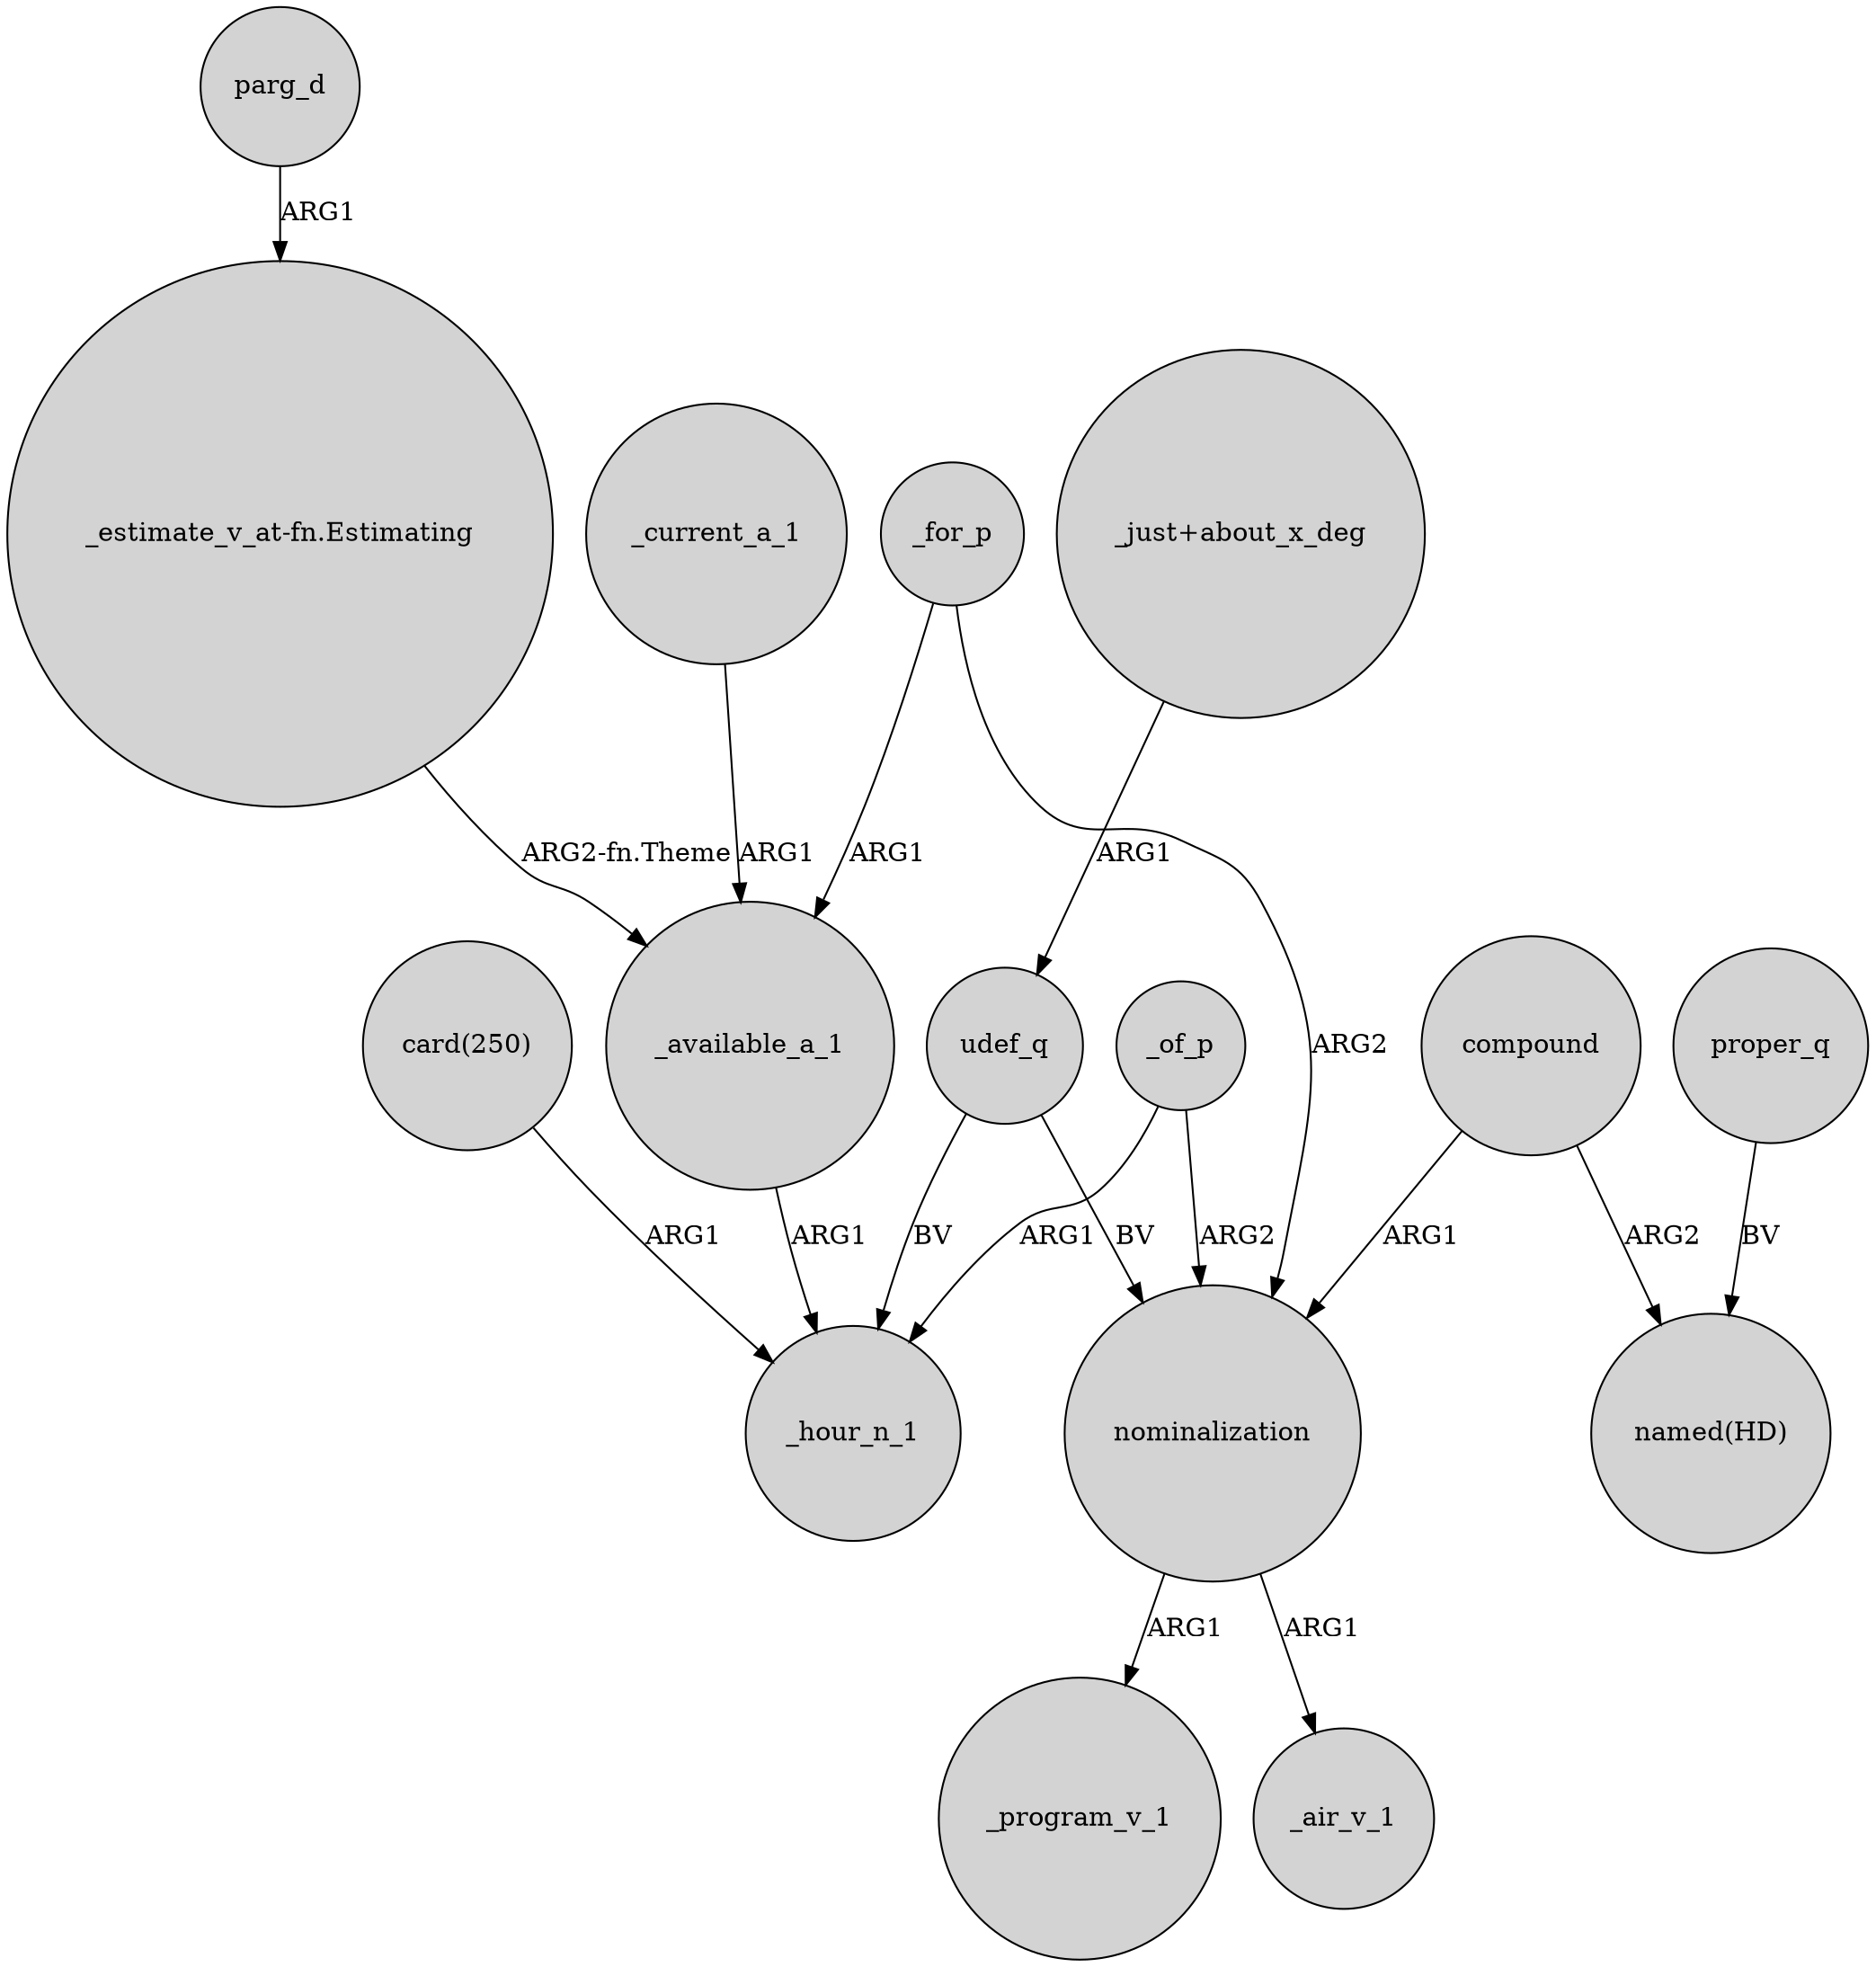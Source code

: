 digraph {
	node [shape=circle style=filled]
	_for_p -> nominalization [label=ARG2]
	"card(250)" -> _hour_n_1 [label=ARG1]
	"_just+about_x_deg" -> udef_q [label=ARG1]
	_available_a_1 -> _hour_n_1 [label=ARG1]
	_of_p -> nominalization [label=ARG2]
	compound -> "named(HD)" [label=ARG2]
	nominalization -> _program_v_1 [label=ARG1]
	nominalization -> _air_v_1 [label=ARG1]
	_of_p -> _hour_n_1 [label=ARG1]
	compound -> nominalization [label=ARG1]
	_for_p -> _available_a_1 [label=ARG1]
	"_estimate_v_at-fn.Estimating" -> _available_a_1 [label="ARG2-fn.Theme"]
	udef_q -> nominalization [label=BV]
	_current_a_1 -> _available_a_1 [label=ARG1]
	parg_d -> "_estimate_v_at-fn.Estimating" [label=ARG1]
	proper_q -> "named(HD)" [label=BV]
	udef_q -> _hour_n_1 [label=BV]
}
